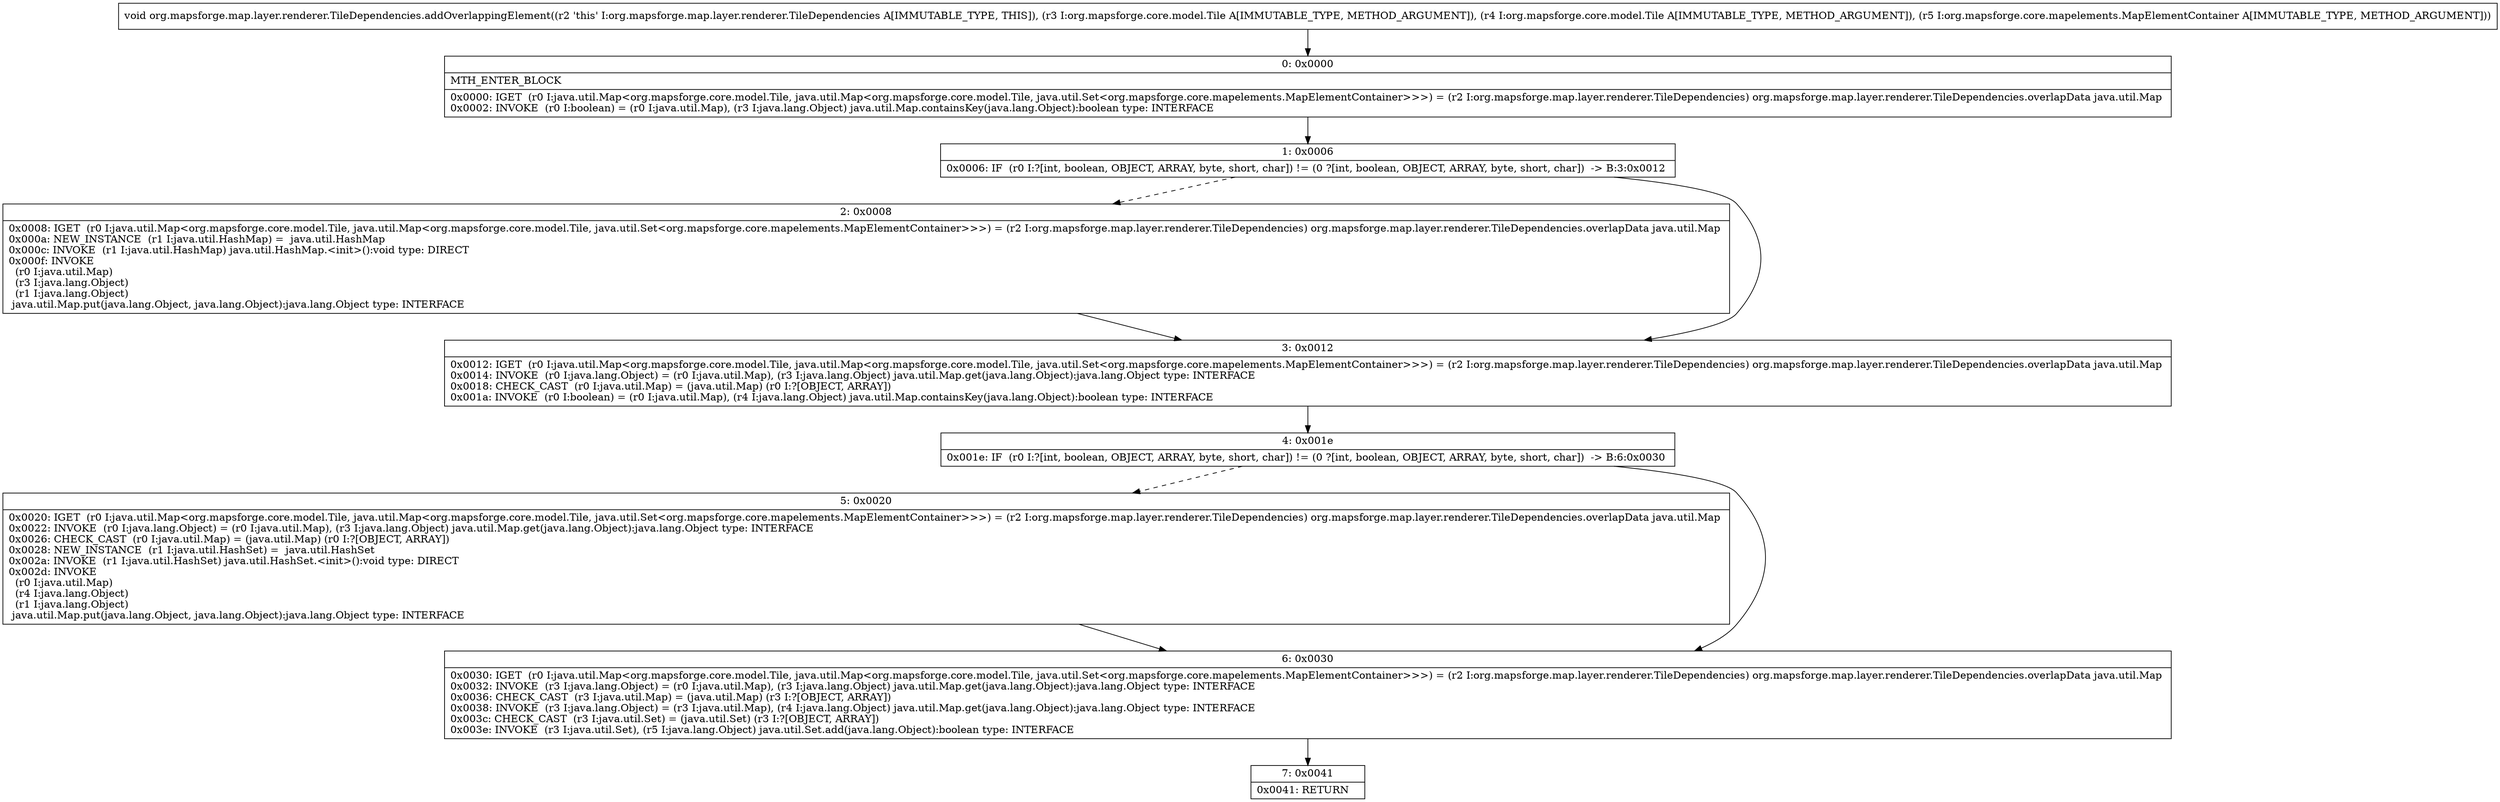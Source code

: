 digraph "CFG fororg.mapsforge.map.layer.renderer.TileDependencies.addOverlappingElement(Lorg\/mapsforge\/core\/model\/Tile;Lorg\/mapsforge\/core\/model\/Tile;Lorg\/mapsforge\/core\/mapelements\/MapElementContainer;)V" {
Node_0 [shape=record,label="{0\:\ 0x0000|MTH_ENTER_BLOCK\l|0x0000: IGET  (r0 I:java.util.Map\<org.mapsforge.core.model.Tile, java.util.Map\<org.mapsforge.core.model.Tile, java.util.Set\<org.mapsforge.core.mapelements.MapElementContainer\>\>\>) = (r2 I:org.mapsforge.map.layer.renderer.TileDependencies) org.mapsforge.map.layer.renderer.TileDependencies.overlapData java.util.Map \l0x0002: INVOKE  (r0 I:boolean) = (r0 I:java.util.Map), (r3 I:java.lang.Object) java.util.Map.containsKey(java.lang.Object):boolean type: INTERFACE \l}"];
Node_1 [shape=record,label="{1\:\ 0x0006|0x0006: IF  (r0 I:?[int, boolean, OBJECT, ARRAY, byte, short, char]) != (0 ?[int, boolean, OBJECT, ARRAY, byte, short, char])  \-\> B:3:0x0012 \l}"];
Node_2 [shape=record,label="{2\:\ 0x0008|0x0008: IGET  (r0 I:java.util.Map\<org.mapsforge.core.model.Tile, java.util.Map\<org.mapsforge.core.model.Tile, java.util.Set\<org.mapsforge.core.mapelements.MapElementContainer\>\>\>) = (r2 I:org.mapsforge.map.layer.renderer.TileDependencies) org.mapsforge.map.layer.renderer.TileDependencies.overlapData java.util.Map \l0x000a: NEW_INSTANCE  (r1 I:java.util.HashMap) =  java.util.HashMap \l0x000c: INVOKE  (r1 I:java.util.HashMap) java.util.HashMap.\<init\>():void type: DIRECT \l0x000f: INVOKE  \l  (r0 I:java.util.Map)\l  (r3 I:java.lang.Object)\l  (r1 I:java.lang.Object)\l java.util.Map.put(java.lang.Object, java.lang.Object):java.lang.Object type: INTERFACE \l}"];
Node_3 [shape=record,label="{3\:\ 0x0012|0x0012: IGET  (r0 I:java.util.Map\<org.mapsforge.core.model.Tile, java.util.Map\<org.mapsforge.core.model.Tile, java.util.Set\<org.mapsforge.core.mapelements.MapElementContainer\>\>\>) = (r2 I:org.mapsforge.map.layer.renderer.TileDependencies) org.mapsforge.map.layer.renderer.TileDependencies.overlapData java.util.Map \l0x0014: INVOKE  (r0 I:java.lang.Object) = (r0 I:java.util.Map), (r3 I:java.lang.Object) java.util.Map.get(java.lang.Object):java.lang.Object type: INTERFACE \l0x0018: CHECK_CAST  (r0 I:java.util.Map) = (java.util.Map) (r0 I:?[OBJECT, ARRAY]) \l0x001a: INVOKE  (r0 I:boolean) = (r0 I:java.util.Map), (r4 I:java.lang.Object) java.util.Map.containsKey(java.lang.Object):boolean type: INTERFACE \l}"];
Node_4 [shape=record,label="{4\:\ 0x001e|0x001e: IF  (r0 I:?[int, boolean, OBJECT, ARRAY, byte, short, char]) != (0 ?[int, boolean, OBJECT, ARRAY, byte, short, char])  \-\> B:6:0x0030 \l}"];
Node_5 [shape=record,label="{5\:\ 0x0020|0x0020: IGET  (r0 I:java.util.Map\<org.mapsforge.core.model.Tile, java.util.Map\<org.mapsforge.core.model.Tile, java.util.Set\<org.mapsforge.core.mapelements.MapElementContainer\>\>\>) = (r2 I:org.mapsforge.map.layer.renderer.TileDependencies) org.mapsforge.map.layer.renderer.TileDependencies.overlapData java.util.Map \l0x0022: INVOKE  (r0 I:java.lang.Object) = (r0 I:java.util.Map), (r3 I:java.lang.Object) java.util.Map.get(java.lang.Object):java.lang.Object type: INTERFACE \l0x0026: CHECK_CAST  (r0 I:java.util.Map) = (java.util.Map) (r0 I:?[OBJECT, ARRAY]) \l0x0028: NEW_INSTANCE  (r1 I:java.util.HashSet) =  java.util.HashSet \l0x002a: INVOKE  (r1 I:java.util.HashSet) java.util.HashSet.\<init\>():void type: DIRECT \l0x002d: INVOKE  \l  (r0 I:java.util.Map)\l  (r4 I:java.lang.Object)\l  (r1 I:java.lang.Object)\l java.util.Map.put(java.lang.Object, java.lang.Object):java.lang.Object type: INTERFACE \l}"];
Node_6 [shape=record,label="{6\:\ 0x0030|0x0030: IGET  (r0 I:java.util.Map\<org.mapsforge.core.model.Tile, java.util.Map\<org.mapsforge.core.model.Tile, java.util.Set\<org.mapsforge.core.mapelements.MapElementContainer\>\>\>) = (r2 I:org.mapsforge.map.layer.renderer.TileDependencies) org.mapsforge.map.layer.renderer.TileDependencies.overlapData java.util.Map \l0x0032: INVOKE  (r3 I:java.lang.Object) = (r0 I:java.util.Map), (r3 I:java.lang.Object) java.util.Map.get(java.lang.Object):java.lang.Object type: INTERFACE \l0x0036: CHECK_CAST  (r3 I:java.util.Map) = (java.util.Map) (r3 I:?[OBJECT, ARRAY]) \l0x0038: INVOKE  (r3 I:java.lang.Object) = (r3 I:java.util.Map), (r4 I:java.lang.Object) java.util.Map.get(java.lang.Object):java.lang.Object type: INTERFACE \l0x003c: CHECK_CAST  (r3 I:java.util.Set) = (java.util.Set) (r3 I:?[OBJECT, ARRAY]) \l0x003e: INVOKE  (r3 I:java.util.Set), (r5 I:java.lang.Object) java.util.Set.add(java.lang.Object):boolean type: INTERFACE \l}"];
Node_7 [shape=record,label="{7\:\ 0x0041|0x0041: RETURN   \l}"];
MethodNode[shape=record,label="{void org.mapsforge.map.layer.renderer.TileDependencies.addOverlappingElement((r2 'this' I:org.mapsforge.map.layer.renderer.TileDependencies A[IMMUTABLE_TYPE, THIS]), (r3 I:org.mapsforge.core.model.Tile A[IMMUTABLE_TYPE, METHOD_ARGUMENT]), (r4 I:org.mapsforge.core.model.Tile A[IMMUTABLE_TYPE, METHOD_ARGUMENT]), (r5 I:org.mapsforge.core.mapelements.MapElementContainer A[IMMUTABLE_TYPE, METHOD_ARGUMENT])) }"];
MethodNode -> Node_0;
Node_0 -> Node_1;
Node_1 -> Node_2[style=dashed];
Node_1 -> Node_3;
Node_2 -> Node_3;
Node_3 -> Node_4;
Node_4 -> Node_5[style=dashed];
Node_4 -> Node_6;
Node_5 -> Node_6;
Node_6 -> Node_7;
}

